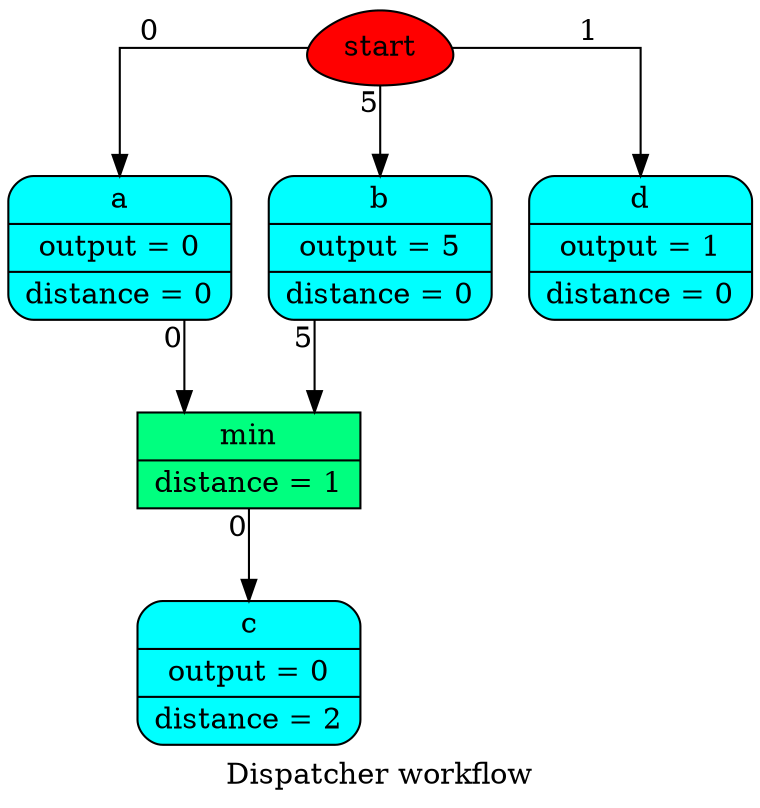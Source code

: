 digraph Dispatcher {
	graph [ratio=1]
	node [style=filled]
	splines = ortho
	label = "Dispatcher workflow"
		Dispatcher_4371534136 [label=start fillcolor=red shape=egg]
		Dispatcher_1674253456152474721 [label="{ a | output = 0 | distance = 0 }" fillcolor=cyan shape=Mrecord]
		"Dispatcher_-8148864136927155498" [label="{ min | distance = 1 }" fillcolor=springgreen shape=record]
		"Dispatcher_-6274141345031817014" [label="{ b | output = 5 | distance = 0 }" fillcolor=cyan shape=Mrecord]
		"Dispatcher_-6575553139397358114" [label="{ d | output = 1 | distance = 0 }" fillcolor=cyan shape=Mrecord]
		Dispatcher_4736239098108350630 [label="{ c | output = 0 | distance = 2 }" fillcolor=cyan shape=Mrecord]
			Dispatcher_1674253456152474721 -> "Dispatcher_-8148864136927155498" [xlabel=0]
			"Dispatcher_-8148864136927155498" -> Dispatcher_4736239098108350630 [xlabel=0]
			Dispatcher_4371534136 -> Dispatcher_1674253456152474721 [xlabel=0]
			Dispatcher_4371534136 -> "Dispatcher_-6274141345031817014" [xlabel=5]
			Dispatcher_4371534136 -> "Dispatcher_-6575553139397358114" [xlabel=1]
			"Dispatcher_-6274141345031817014" -> "Dispatcher_-8148864136927155498" [xlabel=5]
}